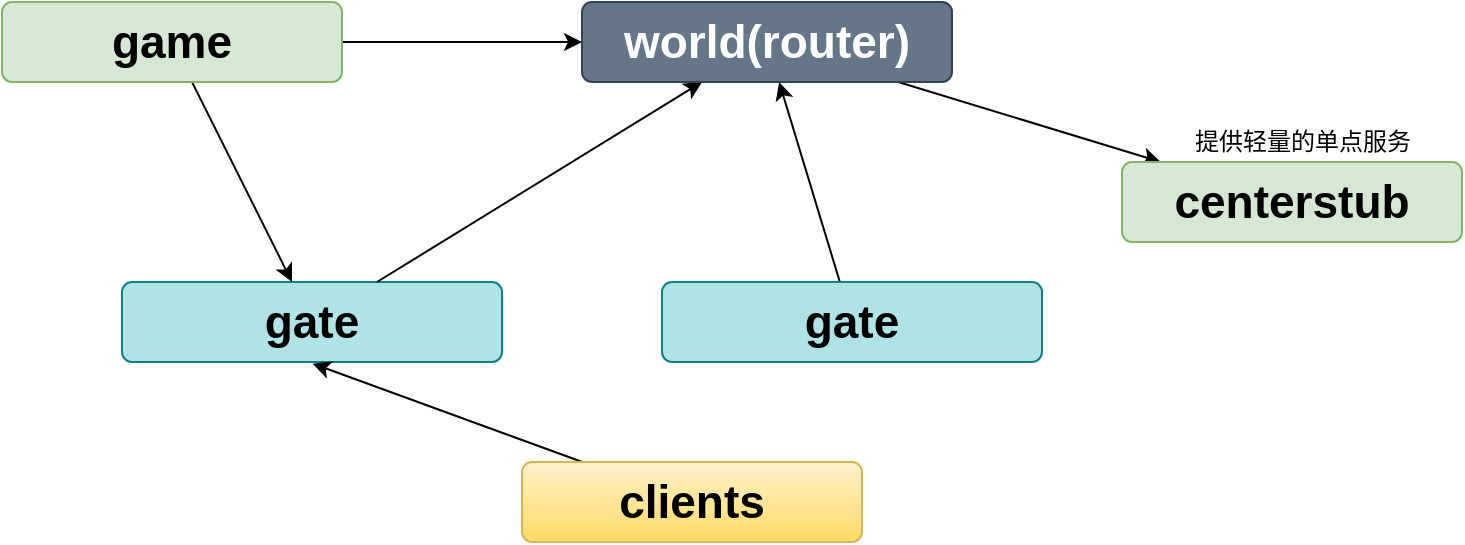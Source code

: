 <mxfile version="14.7.4" type="github">
  <diagram id="rnndxSxYOrmIXkm9qitS" name="Page-1">
    <mxGraphModel dx="1038" dy="583" grid="1" gridSize="10" guides="1" tooltips="1" connect="1" arrows="1" fold="1" page="1" pageScale="1" pageWidth="827" pageHeight="1169" math="0" shadow="0">
      <root>
        <mxCell id="0" />
        <mxCell id="1" parent="0" />
        <mxCell id="hkFDd3EIAJ6ntL7eDKWx-3" value="&lt;span style=&quot;font-size: 23px&quot;&gt;gate&lt;/span&gt;" style="html=1;shadow=0;dashed=0;shape=mxgraph.bootstrap.rrect;rSize=5;strokeWidth=1;whiteSpace=wrap;align=center;verticalAlign=middle;spacingLeft=0;fontStyle=1;fontSize=14;spacing=5;fillColor=#b0e3e6;strokeColor=#0e8088;" vertex="1" parent="1">
          <mxGeometry x="100" y="450" width="190" height="40" as="geometry" />
        </mxCell>
        <mxCell id="hkFDd3EIAJ6ntL7eDKWx-8" style="edgeStyle=none;rounded=0;orthogonalLoop=1;jettySize=auto;html=1;" edge="1" parent="1" source="hkFDd3EIAJ6ntL7eDKWx-13">
          <mxGeometry relative="1" as="geometry">
            <mxPoint x="330" y="330" as="targetPoint" />
          </mxGeometry>
        </mxCell>
        <mxCell id="hkFDd3EIAJ6ntL7eDKWx-9" style="edgeStyle=none;rounded=0;orthogonalLoop=1;jettySize=auto;html=1;startArrow=none;startFill=0;endArrow=classic;endFill=1;strokeColor=#000000;strokeWidth=1;" edge="1" parent="1" source="hkFDd3EIAJ6ntL7eDKWx-13" target="hkFDd3EIAJ6ntL7eDKWx-3">
          <mxGeometry relative="1" as="geometry" />
        </mxCell>
        <mxCell id="hkFDd3EIAJ6ntL7eDKWx-13" value="&lt;span style=&quot;font-size: 23px&quot;&gt;game&lt;/span&gt;" style="html=1;shadow=0;dashed=0;shape=mxgraph.bootstrap.rrect;rSize=5;strokeWidth=1;whiteSpace=wrap;align=center;verticalAlign=middle;spacingLeft=0;fontStyle=1;fontSize=14;spacing=5;fillColor=#d5e8d4;strokeColor=#82b366;" vertex="1" parent="1">
          <mxGeometry x="40" y="310" width="170" height="40" as="geometry" />
        </mxCell>
        <mxCell id="hkFDd3EIAJ6ntL7eDKWx-17" style="edgeStyle=none;rounded=0;orthogonalLoop=1;jettySize=auto;html=1;startArrow=classic;startFill=1;endArrow=none;endFill=0;strokeColor=#000000;strokeWidth=1;" edge="1" parent="1" source="hkFDd3EIAJ6ntL7eDKWx-19" target="hkFDd3EIAJ6ntL7eDKWx-3">
          <mxGeometry relative="1" as="geometry" />
        </mxCell>
        <mxCell id="hkFDd3EIAJ6ntL7eDKWx-38" style="edgeStyle=none;rounded=0;orthogonalLoop=1;jettySize=auto;html=1;" edge="1" parent="1" source="hkFDd3EIAJ6ntL7eDKWx-19" target="hkFDd3EIAJ6ntL7eDKWx-34">
          <mxGeometry relative="1" as="geometry" />
        </mxCell>
        <mxCell id="hkFDd3EIAJ6ntL7eDKWx-19" value="&lt;span style=&quot;font-size: 23px&quot;&gt;world(router)&lt;/span&gt;" style="html=1;shadow=0;dashed=0;shape=mxgraph.bootstrap.rrect;rSize=5;strokeWidth=1;whiteSpace=wrap;align=center;verticalAlign=middle;spacingLeft=0;fontStyle=1;fontSize=14;spacing=5;fillColor=#647687;strokeColor=#314354;fontColor=#ffffff;" vertex="1" parent="1">
          <mxGeometry x="330" y="310" width="185" height="40" as="geometry" />
        </mxCell>
        <mxCell id="hkFDd3EIAJ6ntL7eDKWx-20" style="edgeStyle=none;orthogonalLoop=1;jettySize=auto;html=1;entryX=0.502;entryY=1.021;entryDx=0;entryDy=0;entryPerimeter=0;rounded=0;" edge="1" parent="1" source="hkFDd3EIAJ6ntL7eDKWx-22" target="hkFDd3EIAJ6ntL7eDKWx-3">
          <mxGeometry relative="1" as="geometry" />
        </mxCell>
        <mxCell id="hkFDd3EIAJ6ntL7eDKWx-22" value="&lt;span style=&quot;font-size: 23px&quot;&gt;clients&lt;/span&gt;" style="html=1;shadow=0;dashed=0;shape=mxgraph.bootstrap.rrect;rSize=5;strokeWidth=1;whiteSpace=wrap;align=center;verticalAlign=middle;spacingLeft=0;fontStyle=1;fontSize=14;spacing=5;fillColor=#fff2cc;strokeColor=#d6b656;gradientColor=#ffd966;" vertex="1" parent="1">
          <mxGeometry x="300" y="540" width="170" height="40" as="geometry" />
        </mxCell>
        <mxCell id="hkFDd3EIAJ6ntL7eDKWx-39" style="edgeStyle=none;rounded=0;orthogonalLoop=1;jettySize=auto;html=1;" edge="1" parent="1" source="hkFDd3EIAJ6ntL7eDKWx-33" target="hkFDd3EIAJ6ntL7eDKWx-19">
          <mxGeometry relative="1" as="geometry" />
        </mxCell>
        <mxCell id="hkFDd3EIAJ6ntL7eDKWx-33" value="&lt;span style=&quot;font-size: 23px&quot;&gt;gate&lt;/span&gt;" style="html=1;shadow=0;dashed=0;shape=mxgraph.bootstrap.rrect;rSize=5;strokeWidth=1;whiteSpace=wrap;align=center;verticalAlign=middle;spacingLeft=0;fontStyle=1;fontSize=14;spacing=5;fillColor=#b0e3e6;strokeColor=#0e8088;" vertex="1" parent="1">
          <mxGeometry x="370" y="450" width="190" height="40" as="geometry" />
        </mxCell>
        <mxCell id="hkFDd3EIAJ6ntL7eDKWx-34" value="&lt;span style=&quot;font-size: 23px&quot;&gt;centerstub&lt;/span&gt;" style="html=1;shadow=0;dashed=0;shape=mxgraph.bootstrap.rrect;rSize=5;strokeWidth=1;whiteSpace=wrap;align=center;verticalAlign=middle;spacingLeft=0;fontStyle=1;fontSize=14;spacing=5;fillColor=#d5e8d4;strokeColor=#82b366;" vertex="1" parent="1">
          <mxGeometry x="600" y="390" width="170" height="40" as="geometry" />
        </mxCell>
        <mxCell id="hkFDd3EIAJ6ntL7eDKWx-41" value="提供轻量的单点服务" style="text;html=1;resizable=0;autosize=1;align=center;verticalAlign=middle;points=[];fillColor=none;strokeColor=none;rounded=0;" vertex="1" parent="1">
          <mxGeometry x="630" y="370" width="120" height="20" as="geometry" />
        </mxCell>
      </root>
    </mxGraphModel>
  </diagram>
</mxfile>
